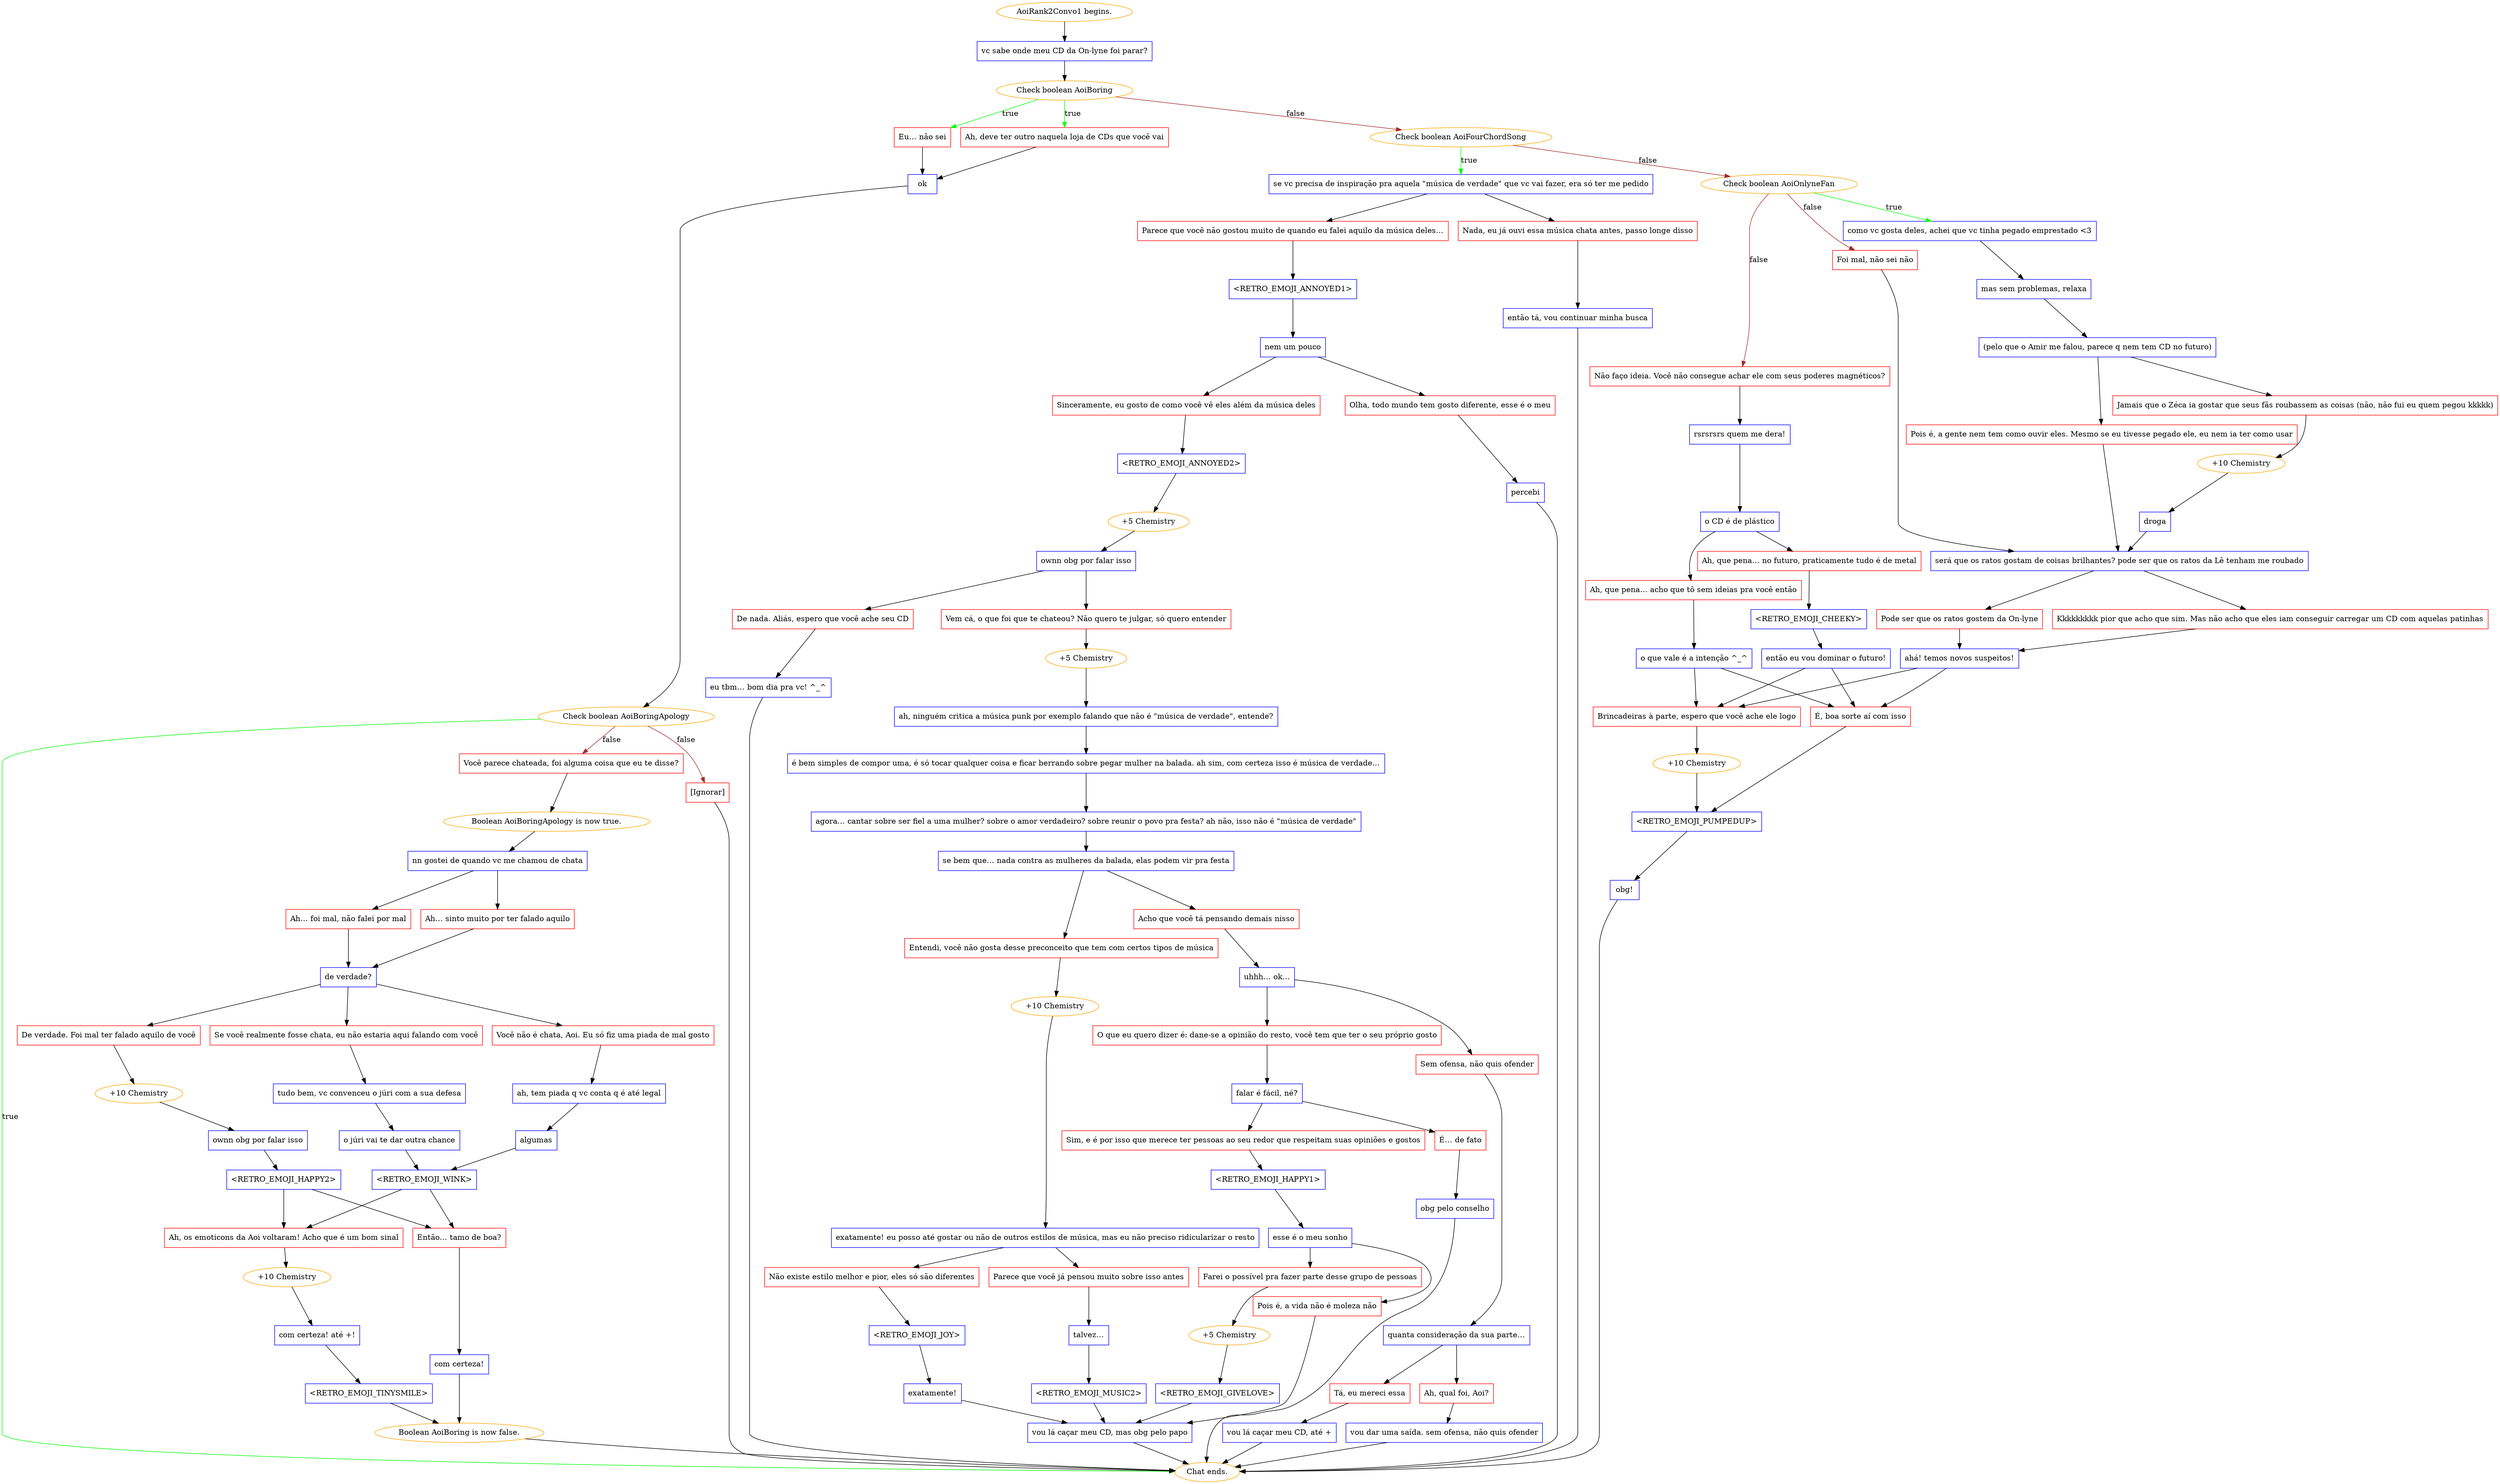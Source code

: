 digraph {
	"AoiRank2Convo1 begins." [color=orange];
		"AoiRank2Convo1 begins." -> j2610717991;
	j2610717991 [label="vc sabe onde meu CD da On-lyne foi parar?",shape=box,color=blue];
		j2610717991 -> j645152137;
	j645152137 [label="Check boolean AoiBoring",color=orange];
		j645152137 -> j2805529145 [label=true,color=green];
		j645152137 -> j148597187 [label=true,color=green];
		j645152137 -> j1227379375 [label=false,color=brown];
	j2805529145 [label="Eu… não sei",shape=box,color=red];
		j2805529145 -> j2140307233;
	j148597187 [label="Ah, deve ter outro naquela loja de CDs que você vai",shape=box,color=red];
		j148597187 -> j2140307233;
	j1227379375 [label="Check boolean AoiFourChordSong",color=orange];
		j1227379375 -> j370830328 [label=true,color=green];
		j1227379375 -> j3702331683 [label=false,color=brown];
	j2140307233 [label="ok",shape=box,color=blue];
		j2140307233 -> j3271738332;
	j370830328 [label="se vc precisa de inspiração pra aquela \"música de verdade\" que vc vai fazer, era só ter me pedido",shape=box,color=blue];
		j370830328 -> j25778069;
		j370830328 -> j3935306231;
	j3702331683 [label="Check boolean AoiOnlyneFan",color=orange];
		j3702331683 -> j1012567411 [label=true,color=green];
		j3702331683 -> j532722259 [label=false,color=brown];
		j3702331683 -> j907314376 [label=false,color=brown];
	j3271738332 [label="Check boolean AoiBoringApology",color=orange];
		j3271738332 -> "Chat ends." [label=true,color=green];
		j3271738332 -> j3749225271 [label=false,color=brown];
		j3271738332 -> j1678137900 [label=false,color=brown];
	j25778069 [label="Parece que você não gostou muito de quando eu falei aquilo da música deles…",shape=box,color=red];
		j25778069 -> j3213299815;
	j3935306231 [label="Nada, eu já ouvi essa música chata antes, passo longe disso",shape=box,color=red];
		j3935306231 -> j3720066253;
	j1012567411 [label="como vc gosta deles, achei que vc tinha pegado emprestado <3",shape=box,color=blue];
		j1012567411 -> j1068004915;
	j532722259 [label="Foi mal, não sei não",shape=box,color=red];
		j532722259 -> j28175290;
	j907314376 [label="Não faço ideia. Você não consegue achar ele com seus poderes magnéticos?",shape=box,color=red];
		j907314376 -> j443262444;
	"Chat ends." [color=orange];
	j3749225271 [label="Você parece chateada, foi alguma coisa que eu te disse?",shape=box,color=red];
		j3749225271 -> j353677451;
	j1678137900 [label="[Ignorar]",shape=box,color=red];
		j1678137900 -> "Chat ends.";
	j3213299815 [label="<RETRO_EMOJI_ANNOYED1>",shape=box,color=blue];
		j3213299815 -> j1307222403;
	j3720066253 [label="então tá, vou continuar minha busca",shape=box,color=blue];
		j3720066253 -> "Chat ends.";
	j1068004915 [label="mas sem problemas, relaxa",shape=box,color=blue];
		j1068004915 -> j524129413;
	j28175290 [label="será que os ratos gostam de coisas brilhantes? pode ser que os ratos da Lê tenham me roubado",shape=box,color=blue];
		j28175290 -> j4145190911;
		j28175290 -> j1401138983;
	j443262444 [label="rsrsrsrs quem me dera!",shape=box,color=blue];
		j443262444 -> j3008620050;
	j353677451 [label="Boolean AoiBoringApology is now true.",color=orange];
		j353677451 -> j138112960;
	j1307222403 [label="nem um pouco",shape=box,color=blue];
		j1307222403 -> j197162704;
		j1307222403 -> j3690123495;
	j524129413 [label="(pelo que o Amir me falou, parece q nem tem CD no futuro)",shape=box,color=blue];
		j524129413 -> j543489406;
		j524129413 -> j3126229924;
	j4145190911 [label="Pode ser que os ratos gostem da On-lyne",shape=box,color=red];
		j4145190911 -> j1612979775;
	j1401138983 [label="Kkkkkkkkk pior que acho que sim. Mas não acho que eles iam conseguir carregar um CD com aquelas patinhas",shape=box,color=red];
		j1401138983 -> j1612979775;
	j3008620050 [label="o CD é de plástico",shape=box,color=blue];
		j3008620050 -> j3671436302;
		j3008620050 -> j1614492266;
	j138112960 [label="nn gostei de quando vc me chamou de chata",shape=box,color=blue];
		j138112960 -> j3562352614;
		j138112960 -> j3331799304;
	j197162704 [label="Sinceramente, eu gosto de como você vê eles além da música deles",shape=box,color=red];
		j197162704 -> j1090349787;
	j3690123495 [label="Olha, todo mundo tem gosto diferente, esse é o meu",shape=box,color=red];
		j3690123495 -> j2744437615;
	j543489406 [label="Jamais que o Zéca ia gostar que seus fãs roubassem as coisas (não, não fui eu quem pegou kkkkk)",shape=box,color=red];
		j543489406 -> j3862723211;
	j3126229924 [label="Pois é, a gente nem tem como ouvir eles. Mesmo se eu tivesse pegado ele, eu nem ia ter como usar",shape=box,color=red];
		j3126229924 -> j28175290;
	j1612979775 [label="ahá! temos novos suspeitos!",shape=box,color=blue];
		j1612979775 -> j3089497266;
		j1612979775 -> j3080329938;
	j3671436302 [label="Ah, que pena… no futuro, praticamente tudo é de metal",shape=box,color=red];
		j3671436302 -> j321015706;
	j1614492266 [label="Ah, que pena… acho que tô sem ideias pra você então",shape=box,color=red];
		j1614492266 -> j1526515433;
	j3562352614 [label="Ah… foi mal, não falei por mal",shape=box,color=red];
		j3562352614 -> j3789263143;
	j3331799304 [label="Ah… sinto muito por ter falado aquilo",shape=box,color=red];
		j3331799304 -> j3789263143;
	j1090349787 [label="<RETRO_EMOJI_ANNOYED2>",shape=box,color=blue];
		j1090349787 -> j4287898271;
	j2744437615 [label="percebi",shape=box,color=blue];
		j2744437615 -> "Chat ends.";
	j3862723211 [label="+10 Chemistry",color=orange];
		j3862723211 -> j1225327046;
	j3089497266 [label="Brincadeiras à parte, espero que você ache ele logo",shape=box,color=red];
		j3089497266 -> j3468482028;
	j3080329938 [label="É, boa sorte aí com isso",shape=box,color=red];
		j3080329938 -> j4121265715;
	j321015706 [label="<RETRO_EMOJI_CHEEKY>",shape=box,color=blue];
		j321015706 -> j4254102387;
	j1526515433 [label="o que vale é a intenção ^_^",shape=box,color=blue];
		j1526515433 -> j3089497266;
		j1526515433 -> j3080329938;
	j3789263143 [label="de verdade?",shape=box,color=blue];
		j3789263143 -> j1941421620;
		j3789263143 -> j3868913252;
		j3789263143 -> j4112273019;
	j4287898271 [label="+5 Chemistry",color=orange];
		j4287898271 -> j3659602470;
	j1225327046 [label="droga",shape=box,color=blue];
		j1225327046 -> j28175290;
	j3468482028 [label="+10 Chemistry",color=orange];
		j3468482028 -> j4121265715;
	j4121265715 [label="<RETRO_EMOJI_PUMPEDUP>",shape=box,color=blue];
		j4121265715 -> j534633974;
	j4254102387 [label="então eu vou dominar o futuro!",shape=box,color=blue];
		j4254102387 -> j3089497266;
		j4254102387 -> j3080329938;
	j1941421620 [label="De verdade. Foi mal ter falado aquilo de você",shape=box,color=red];
		j1941421620 -> j2052966046;
	j3868913252 [label="Você não é chata, Aoi. Eu só fiz uma piada de mal gosto",shape=box,color=red];
		j3868913252 -> j111365246;
	j4112273019 [label="Se você realmente fosse chata, eu não estaria aqui falando com você",shape=box,color=red];
		j4112273019 -> j134822352;
	j3659602470 [label="ownn obg por falar isso",shape=box,color=blue];
		j3659602470 -> j3602315352;
		j3659602470 -> j3437437795;
	j534633974 [label="obg!",shape=box,color=blue];
		j534633974 -> "Chat ends.";
	j2052966046 [label="+10 Chemistry",color=orange];
		j2052966046 -> j3535345624;
	j111365246 [label="ah, tem piada q vc conta q é até legal",shape=box,color=blue];
		j111365246 -> j2509965223;
	j134822352 [label="tudo bem, vc convenceu o júri com a sua defesa",shape=box,color=blue];
		j134822352 -> j1383282685;
	j3602315352 [label="Vem cá, o que foi que te chateou? Não quero te julgar, só quero entender",shape=box,color=red];
		j3602315352 -> j2223602557;
	j3437437795 [label="De nada. Aliás, espero que você ache seu CD",shape=box,color=red];
		j3437437795 -> j2021131804;
	j3535345624 [label="ownn obg por falar isso",shape=box,color=blue];
		j3535345624 -> j2757887073;
	j2509965223 [label="algumas",shape=box,color=blue];
		j2509965223 -> j1922140397;
	j1383282685 [label="o júri vai te dar outra chance",shape=box,color=blue];
		j1383282685 -> j1922140397;
	j2223602557 [label="+5 Chemistry",color=orange];
		j2223602557 -> j3353054512;
	j2021131804 [label="eu tbm… bom dia pra vc! ^_^",shape=box,color=blue];
		j2021131804 -> "Chat ends.";
	j2757887073 [label="<RETRO_EMOJI_HAPPY2>",shape=box,color=blue];
		j2757887073 -> j254164982;
		j2757887073 -> j809434805;
	j1922140397 [label="<RETRO_EMOJI_WINK>",shape=box,color=blue];
		j1922140397 -> j254164982;
		j1922140397 -> j809434805;
	j3353054512 [label="ah, ninguém critica a música punk por exemplo falando que não é \"música de verdade\", entende?",shape=box,color=blue];
		j3353054512 -> j2885661985;
	j254164982 [label="Então… tamo de boa?",shape=box,color=red];
		j254164982 -> j2542735476;
	j809434805 [label="Ah, os emoticons da Aoi voltaram! Acho que é um bom sinal",shape=box,color=red];
		j809434805 -> j3827913595;
	j2885661985 [label="é bem simples de compor uma, é só tocar qualquer coisa e ficar berrando sobre pegar mulher na balada. ah sim, com certeza isso é música de verdade…",shape=box,color=blue];
		j2885661985 -> j3769935583;
	j2542735476 [label="com certeza!",shape=box,color=blue];
		j2542735476 -> j2581611291;
	j3827913595 [label="+10 Chemistry",color=orange];
		j3827913595 -> j1877751008;
	j3769935583 [label="agora… cantar sobre ser fiel a uma mulher? sobre o amor verdadeiro? sobre reunir o povo pra festa? ah não, isso não é \"música de verdade\"",shape=box,color=blue];
		j3769935583 -> j1574244056;
	j2581611291 [label="Boolean AoiBoring is now false.",color=orange];
		j2581611291 -> "Chat ends.";
	j1877751008 [label="com certeza! até +!",shape=box,color=blue];
		j1877751008 -> j153386734;
	j1574244056 [label="se bem que… nada contra as mulheres da balada, elas podem vir pra festa",shape=box,color=blue];
		j1574244056 -> j275460728;
		j1574244056 -> j4251122300;
	j153386734 [label="<RETRO_EMOJI_TINYSMILE>",shape=box,color=blue];
		j153386734 -> j2581611291;
	j275460728 [label="Entendi, você não gosta desse preconceito que tem com certos tipos de música",shape=box,color=red];
		j275460728 -> j2239780211;
	j4251122300 [label="Acho que você tá pensando demais nisso",shape=box,color=red];
		j4251122300 -> j1302759674;
	j2239780211 [label="+10 Chemistry",color=orange];
		j2239780211 -> j3452463772;
	j1302759674 [label="uhhh… ok…",shape=box,color=blue];
		j1302759674 -> j1016805453;
		j1302759674 -> j662632252;
	j3452463772 [label="exatamente! eu posso até gostar ou não de outros estilos de música, mas eu não preciso ridicularizar o resto",shape=box,color=blue];
		j3452463772 -> j1924792208;
		j3452463772 -> j3098460886;
	j1016805453 [label="O que eu quero dizer é: dane-se a opinião do resto, você tem que ter o seu próprio gosto",shape=box,color=red];
		j1016805453 -> j3342860917;
	j662632252 [label="Sem ofensa, não quis ofender",shape=box,color=red];
		j662632252 -> j2863398687;
	j1924792208 [label="Não existe estilo melhor e pior, eles só são diferentes",shape=box,color=red];
		j1924792208 -> j147675225;
	j3098460886 [label="Parece que você já pensou muito sobre isso antes",shape=box,color=red];
		j3098460886 -> j3324535335;
	j3342860917 [label="falar é fácil, né?",shape=box,color=blue];
		j3342860917 -> j2377083862;
		j3342860917 -> j3033716665;
	j2863398687 [label="quanta consideração da sua parte…",shape=box,color=blue];
		j2863398687 -> j2679091698;
		j2863398687 -> j3318727852;
	j147675225 [label="<RETRO_EMOJI_JOY>",shape=box,color=blue];
		j147675225 -> j1543415391;
	j3324535335 [label="talvez…",shape=box,color=blue];
		j3324535335 -> j528254562;
	j2377083862 [label="É… de fato",shape=box,color=red];
		j2377083862 -> j4035248338;
	j3033716665 [label="Sim, e é por isso que merece ter pessoas ao seu redor que respeitam suas opiniões e gostos",shape=box,color=red];
		j3033716665 -> j317168660;
	j2679091698 [label="Tá, eu mereci essa",shape=box,color=red];
		j2679091698 -> j4048792706;
	j3318727852 [label="Ah, qual foi, Aoi?",shape=box,color=red];
		j3318727852 -> j1968040961;
	j1543415391 [label="exatamente!",shape=box,color=blue];
		j1543415391 -> j257999818;
	j528254562 [label="<RETRO_EMOJI_MUSIC2>",shape=box,color=blue];
		j528254562 -> j257999818;
	j4035248338 [label="obg pelo conselho",shape=box,color=blue];
		j4035248338 -> "Chat ends.";
	j317168660 [label="<RETRO_EMOJI_HAPPY1>",shape=box,color=blue];
		j317168660 -> j3684171337;
	j4048792706 [label="vou lá caçar meu CD, até +",shape=box,color=blue];
		j4048792706 -> "Chat ends.";
	j1968040961 [label="vou dar uma saída. sem ofensa, não quis ofender",shape=box,color=blue];
		j1968040961 -> "Chat ends.";
	j257999818 [label="vou lá caçar meu CD, mas obg pelo papo",shape=box,color=blue];
		j257999818 -> "Chat ends.";
	j3684171337 [label="esse é o meu sonho",shape=box,color=blue];
		j3684171337 -> j4246937805;
		j3684171337 -> j2898200056;
	j4246937805 [label="Farei o possível pra fazer parte desse grupo de pessoas",shape=box,color=red];
		j4246937805 -> j339709179;
	j2898200056 [label="Pois é, a vida não é moleza não",shape=box,color=red];
		j2898200056 -> j257999818;
	j339709179 [label="+5 Chemistry",color=orange];
		j339709179 -> j1254451457;
	j1254451457 [label="<RETRO_EMOJI_GIVELOVE>",shape=box,color=blue];
		j1254451457 -> j257999818;
}